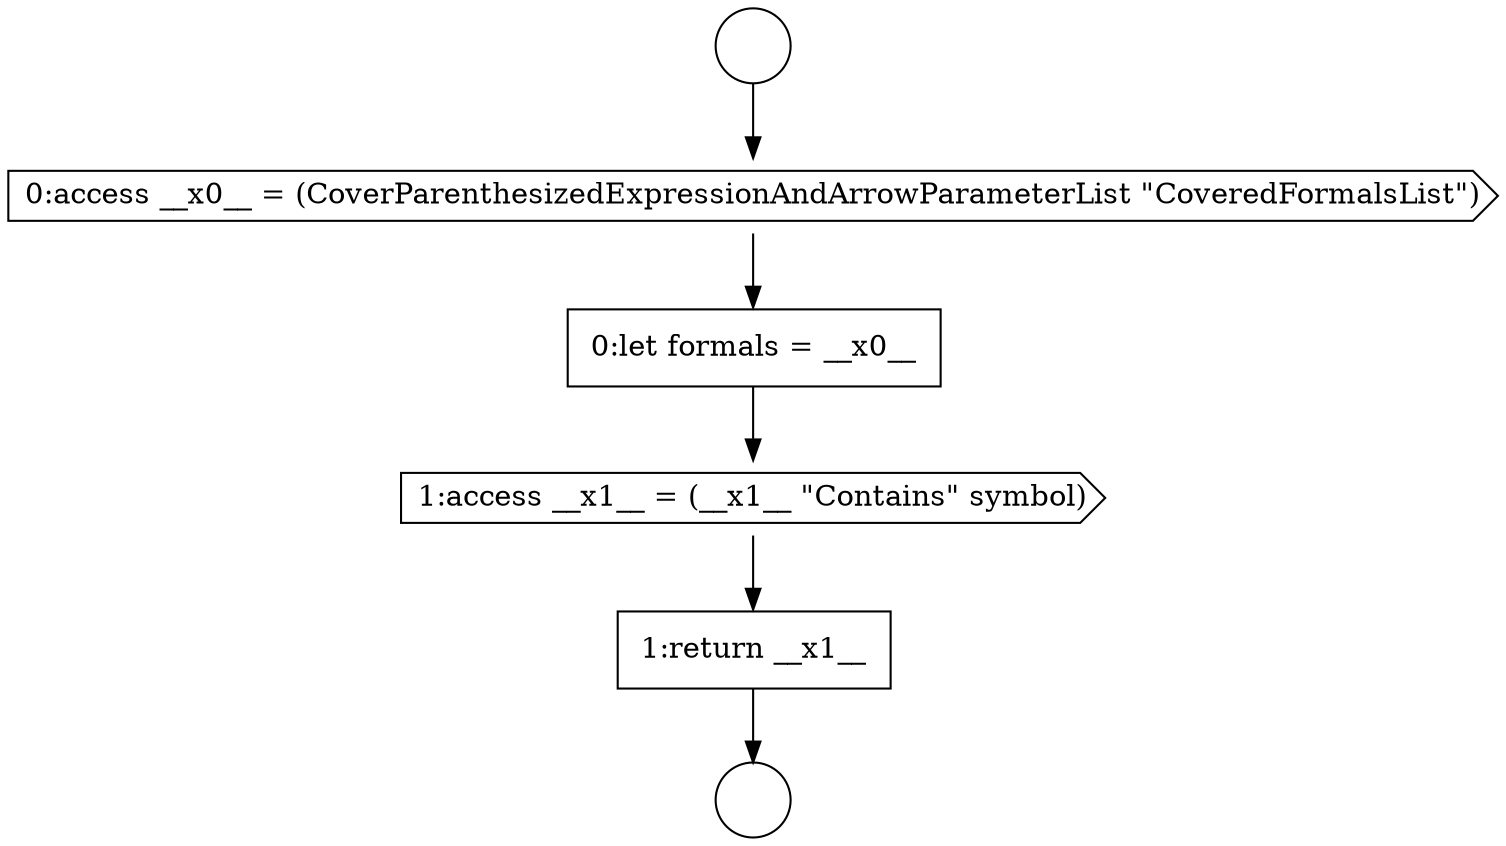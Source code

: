 digraph {
  node7882 [shape=cds, label=<<font color="black">0:access __x0__ = (CoverParenthesizedExpressionAndArrowParameterList &quot;CoveredFormalsList&quot;)</font>> color="black" fillcolor="white" style=filled]
  node7885 [shape=none, margin=0, label=<<font color="black">
    <table border="0" cellborder="1" cellspacing="0" cellpadding="10">
      <tr><td align="left">1:return __x1__</td></tr>
    </table>
  </font>> color="black" fillcolor="white" style=filled]
  node7881 [shape=circle label=" " color="black" fillcolor="white" style=filled]
  node7884 [shape=cds, label=<<font color="black">1:access __x1__ = (__x1__ &quot;Contains&quot; symbol)</font>> color="black" fillcolor="white" style=filled]
  node7883 [shape=none, margin=0, label=<<font color="black">
    <table border="0" cellborder="1" cellspacing="0" cellpadding="10">
      <tr><td align="left">0:let formals = __x0__</td></tr>
    </table>
  </font>> color="black" fillcolor="white" style=filled]
  node7880 [shape=circle label=" " color="black" fillcolor="white" style=filled]
  node7884 -> node7885 [ color="black"]
  node7885 -> node7881 [ color="black"]
  node7880 -> node7882 [ color="black"]
  node7882 -> node7883 [ color="black"]
  node7883 -> node7884 [ color="black"]
}

